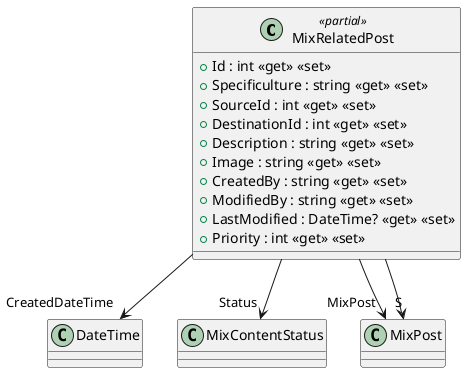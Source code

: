 @startuml
class MixRelatedPost <<partial>> {
    + Id : int <<get>> <<set>>
    + Specificulture : string <<get>> <<set>>
    + SourceId : int <<get>> <<set>>
    + DestinationId : int <<get>> <<set>>
    + Description : string <<get>> <<set>>
    + Image : string <<get>> <<set>>
    + CreatedBy : string <<get>> <<set>>
    + ModifiedBy : string <<get>> <<set>>
    + LastModified : DateTime? <<get>> <<set>>
    + Priority : int <<get>> <<set>>
}
MixRelatedPost --> "CreatedDateTime" DateTime
MixRelatedPost --> "Status" MixContentStatus
MixRelatedPost --> "MixPost" MixPost
MixRelatedPost --> "S" MixPost
@enduml
